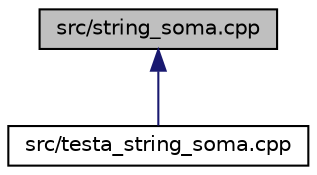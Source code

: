 digraph "src/string_soma.cpp"
{
  edge [fontname="Helvetica",fontsize="10",labelfontname="Helvetica",labelfontsize="10"];
  node [fontname="Helvetica",fontsize="10",shape=record];
  Node7 [label="src/string_soma.cpp",height=0.2,width=0.4,color="black", fillcolor="grey75", style="filled", fontcolor="black"];
  Node7 -> Node8 [dir="back",color="midnightblue",fontsize="10",style="solid",fontname="Helvetica"];
  Node8 [label="src/testa_string_soma.cpp",height=0.2,width=0.4,color="black", fillcolor="white", style="filled",URL="$testa__string__soma_8cpp.html",tooltip="Arquivo contendo a função main do Trabalho 1 de Metodos de Programacao 2/2017. "];
}
